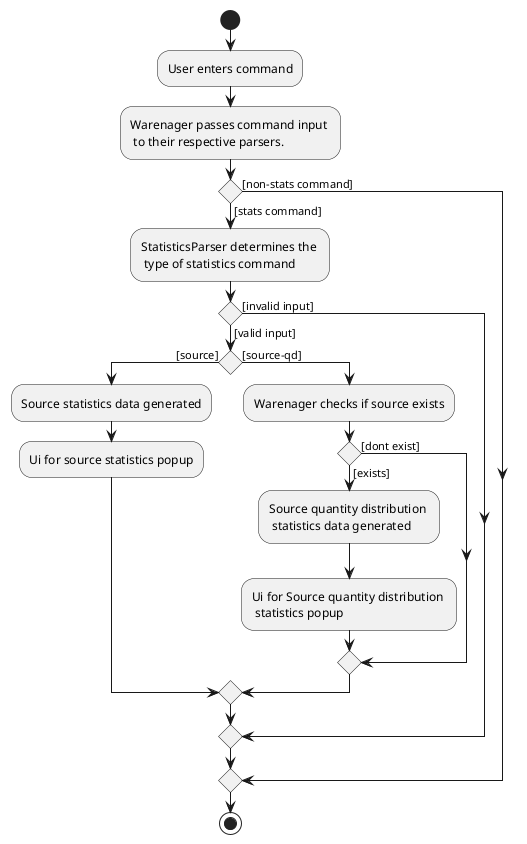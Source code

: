 @startuml
start
:User enters command;

:Warenager passes command input \n to their respective parsers.;

if () then ([stats command])
    :StatisticsParser determines the \n type of statistics command;
    if () then ([valid input])
        if () then ([source])
            :Source statistics data generated;
            :Ui for source statistics popup;
        else ([source-qd])
            :Warenager checks if source exists;
                if () then ([exists])
                    :Source quantity distribution \n statistics data generated;
                    :Ui for Source quantity distribution \n statistics popup;
                else ([dont exist])
            endif
        endif
    else ([invalid input])
    endif
else ([non-stats command])

endif
stop

@enduml
